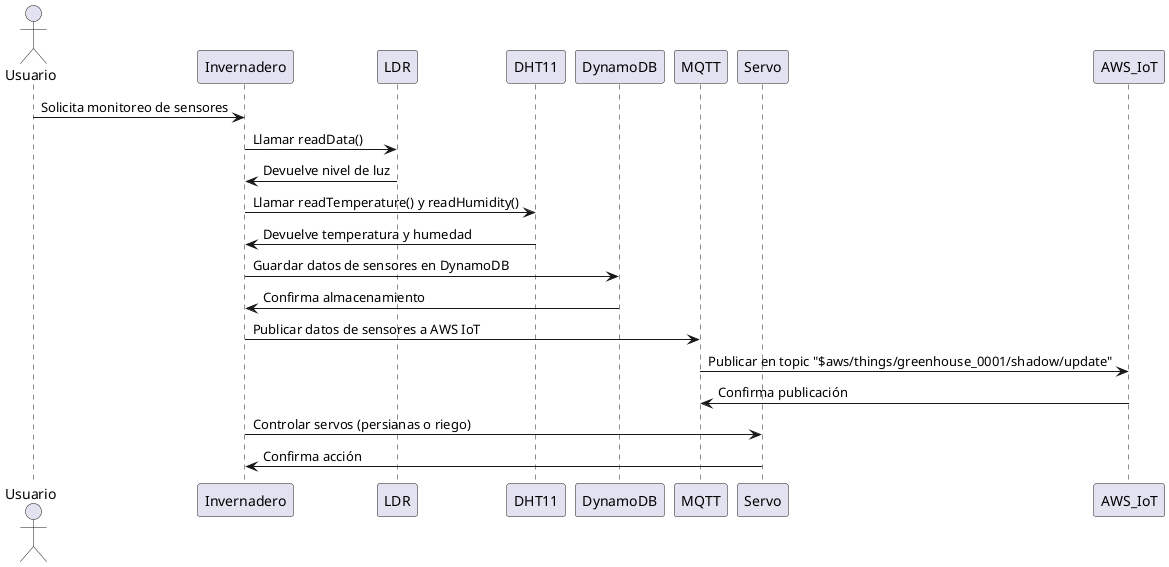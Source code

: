 @startuml
actor Usuario
participant Invernadero
participant LDR
participant DHT11
participant DynamoDB
participant MQTT
participant Servo
participant AWS_IoT

Usuario -> Invernadero : Solicita monitoreo de sensores
Invernadero -> LDR : Llamar readData()
LDR -> Invernadero : Devuelve nivel de luz
Invernadero -> DHT11 : Llamar readTemperature() y readHumidity()
DHT11 -> Invernadero : Devuelve temperatura y humedad
Invernadero -> DynamoDB : Guardar datos de sensores en DynamoDB
DynamoDB -> Invernadero : Confirma almacenamiento
Invernadero -> MQTT : Publicar datos de sensores a AWS IoT
MQTT -> AWS_IoT : Publicar en topic "$aws/things/greenhouse_0001/shadow/update"
AWS_IoT -> MQTT : Confirma publicación
Invernadero -> Servo : Controlar servos (persianas o riego)
Servo -> Invernadero : Confirma acción
@enduml
